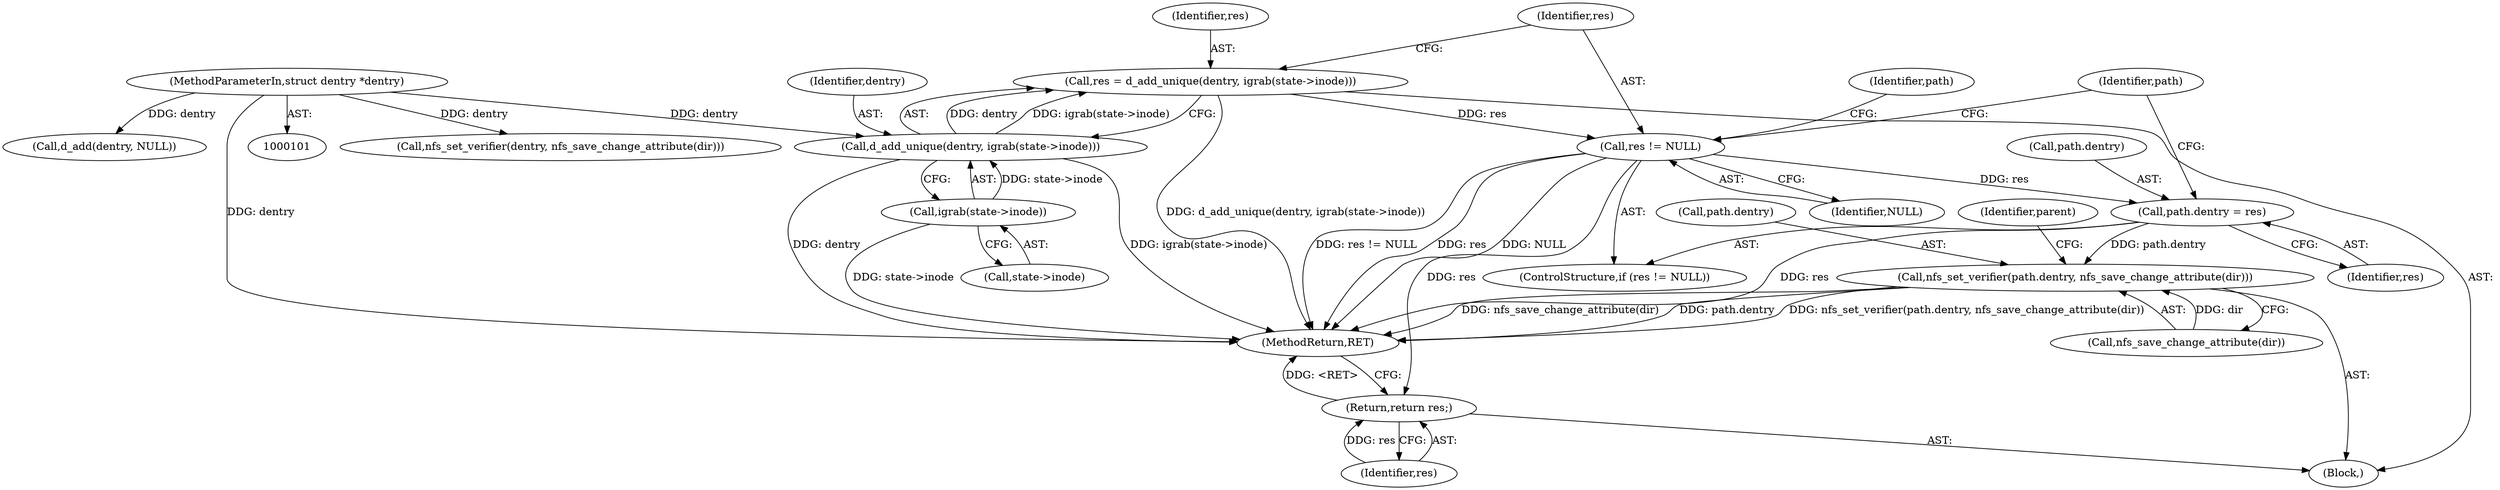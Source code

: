 digraph "0_linux_dc0b027dfadfcb8a5504f7d8052754bf8d501ab9_5@pointer" {
"1000250" [label="(Call,res != NULL)"];
"1000241" [label="(Call,res = d_add_unique(dentry, igrab(state->inode)))"];
"1000243" [label="(Call,d_add_unique(dentry, igrab(state->inode)))"];
"1000103" [label="(MethodParameterIn,struct dentry *dentry)"];
"1000245" [label="(Call,igrab(state->inode))"];
"1000253" [label="(Call,path.dentry = res)"];
"1000258" [label="(Call,nfs_set_verifier(path.dentry, nfs_save_change_attribute(dir)))"];
"1000272" [label="(Return,return res;)"];
"1000249" [label="(ControlStructure,if (res != NULL))"];
"1000265" [label="(Identifier,parent)"];
"1000274" [label="(MethodReturn,RET)"];
"1000244" [label="(Identifier,dentry)"];
"1000243" [label="(Call,d_add_unique(dentry, igrab(state->inode)))"];
"1000242" [label="(Identifier,res)"];
"1000251" [label="(Identifier,res)"];
"1000253" [label="(Call,path.dentry = res)"];
"1000258" [label="(Call,nfs_set_verifier(path.dentry, nfs_save_change_attribute(dir)))"];
"1000255" [label="(Identifier,path)"];
"1000260" [label="(Identifier,path)"];
"1000254" [label="(Call,path.dentry)"];
"1000262" [label="(Call,nfs_save_change_attribute(dir))"];
"1000257" [label="(Identifier,res)"];
"1000272" [label="(Return,return res;)"];
"1000241" [label="(Call,res = d_add_unique(dentry, igrab(state->inode)))"];
"1000246" [label="(Call,state->inode)"];
"1000231" [label="(Call,nfs_set_verifier(dentry, nfs_save_change_attribute(dir)))"];
"1000259" [label="(Call,path.dentry)"];
"1000228" [label="(Call,d_add(dentry, NULL))"];
"1000273" [label="(Identifier,res)"];
"1000252" [label="(Identifier,NULL)"];
"1000245" [label="(Call,igrab(state->inode))"];
"1000250" [label="(Call,res != NULL)"];
"1000103" [label="(MethodParameterIn,struct dentry *dentry)"];
"1000105" [label="(Block,)"];
"1000250" -> "1000249"  [label="AST: "];
"1000250" -> "1000252"  [label="CFG: "];
"1000251" -> "1000250"  [label="AST: "];
"1000252" -> "1000250"  [label="AST: "];
"1000255" -> "1000250"  [label="CFG: "];
"1000260" -> "1000250"  [label="CFG: "];
"1000250" -> "1000274"  [label="DDG: res"];
"1000250" -> "1000274"  [label="DDG: NULL"];
"1000250" -> "1000274"  [label="DDG: res != NULL"];
"1000241" -> "1000250"  [label="DDG: res"];
"1000250" -> "1000253"  [label="DDG: res"];
"1000250" -> "1000272"  [label="DDG: res"];
"1000241" -> "1000105"  [label="AST: "];
"1000241" -> "1000243"  [label="CFG: "];
"1000242" -> "1000241"  [label="AST: "];
"1000243" -> "1000241"  [label="AST: "];
"1000251" -> "1000241"  [label="CFG: "];
"1000241" -> "1000274"  [label="DDG: d_add_unique(dentry, igrab(state->inode))"];
"1000243" -> "1000241"  [label="DDG: dentry"];
"1000243" -> "1000241"  [label="DDG: igrab(state->inode)"];
"1000243" -> "1000245"  [label="CFG: "];
"1000244" -> "1000243"  [label="AST: "];
"1000245" -> "1000243"  [label="AST: "];
"1000243" -> "1000274"  [label="DDG: dentry"];
"1000243" -> "1000274"  [label="DDG: igrab(state->inode)"];
"1000103" -> "1000243"  [label="DDG: dentry"];
"1000245" -> "1000243"  [label="DDG: state->inode"];
"1000103" -> "1000101"  [label="AST: "];
"1000103" -> "1000274"  [label="DDG: dentry"];
"1000103" -> "1000228"  [label="DDG: dentry"];
"1000103" -> "1000231"  [label="DDG: dentry"];
"1000245" -> "1000246"  [label="CFG: "];
"1000246" -> "1000245"  [label="AST: "];
"1000245" -> "1000274"  [label="DDG: state->inode"];
"1000253" -> "1000249"  [label="AST: "];
"1000253" -> "1000257"  [label="CFG: "];
"1000254" -> "1000253"  [label="AST: "];
"1000257" -> "1000253"  [label="AST: "];
"1000260" -> "1000253"  [label="CFG: "];
"1000253" -> "1000274"  [label="DDG: res"];
"1000253" -> "1000258"  [label="DDG: path.dentry"];
"1000258" -> "1000105"  [label="AST: "];
"1000258" -> "1000262"  [label="CFG: "];
"1000259" -> "1000258"  [label="AST: "];
"1000262" -> "1000258"  [label="AST: "];
"1000265" -> "1000258"  [label="CFG: "];
"1000258" -> "1000274"  [label="DDG: path.dentry"];
"1000258" -> "1000274"  [label="DDG: nfs_set_verifier(path.dentry, nfs_save_change_attribute(dir))"];
"1000258" -> "1000274"  [label="DDG: nfs_save_change_attribute(dir)"];
"1000262" -> "1000258"  [label="DDG: dir"];
"1000272" -> "1000105"  [label="AST: "];
"1000272" -> "1000273"  [label="CFG: "];
"1000273" -> "1000272"  [label="AST: "];
"1000274" -> "1000272"  [label="CFG: "];
"1000272" -> "1000274"  [label="DDG: <RET>"];
"1000273" -> "1000272"  [label="DDG: res"];
}
